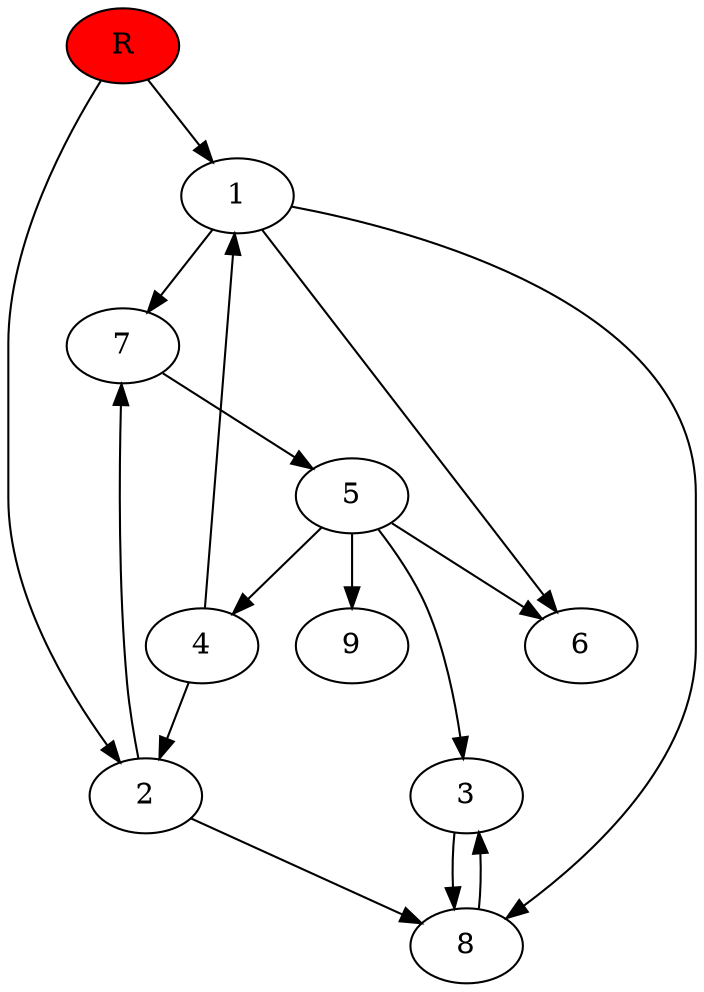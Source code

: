 digraph prb29084 {
	1
	2
	3
	4
	5
	6
	7
	8
	R [fillcolor="#ff0000" style=filled]
	1 -> 6
	1 -> 7
	1 -> 8
	2 -> 7
	2 -> 8
	3 -> 8
	4 -> 1
	4 -> 2
	5 -> 3
	5 -> 4
	5 -> 6
	5 -> 9
	7 -> 5
	8 -> 3
	R -> 1
	R -> 2
}
